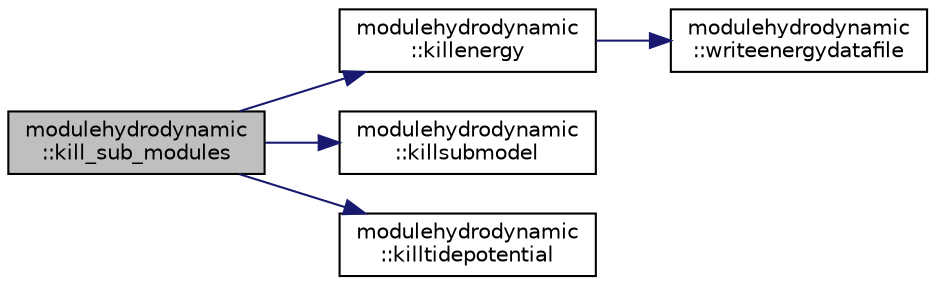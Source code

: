 digraph "modulehydrodynamic::kill_sub_modules"
{
 // LATEX_PDF_SIZE
  edge [fontname="Helvetica",fontsize="10",labelfontname="Helvetica",labelfontsize="10"];
  node [fontname="Helvetica",fontsize="10",shape=record];
  rankdir="LR";
  Node1 [label="modulehydrodynamic\l::kill_sub_modules",height=0.2,width=0.4,color="black", fillcolor="grey75", style="filled", fontcolor="black",tooltip=" "];
  Node1 -> Node2 [color="midnightblue",fontsize="10",style="solid",fontname="Helvetica"];
  Node2 [label="modulehydrodynamic\l::killenergy",height=0.2,width=0.4,color="black", fillcolor="white", style="filled",URL="$namespacemodulehydrodynamic.html#a85ec37a513035b769326676058893ac1",tooltip=" "];
  Node2 -> Node3 [color="midnightblue",fontsize="10",style="solid",fontname="Helvetica"];
  Node3 [label="modulehydrodynamic\l::writeenergydatafile",height=0.2,width=0.4,color="black", fillcolor="white", style="filled",URL="$namespacemodulehydrodynamic.html#a99c46c970a39feb3ece42b919ed01d08",tooltip=" "];
  Node1 -> Node4 [color="midnightblue",fontsize="10",style="solid",fontname="Helvetica"];
  Node4 [label="modulehydrodynamic\l::killsubmodel",height=0.2,width=0.4,color="black", fillcolor="white", style="filled",URL="$namespacemodulehydrodynamic.html#a9b2046e58cfbfc36752c1c596ac76085",tooltip=" "];
  Node1 -> Node5 [color="midnightblue",fontsize="10",style="solid",fontname="Helvetica"];
  Node5 [label="modulehydrodynamic\l::killtidepotential",height=0.2,width=0.4,color="black", fillcolor="white", style="filled",URL="$namespacemodulehydrodynamic.html#ab35b45e7f241087188692a17e57b81fe",tooltip=" "];
}
